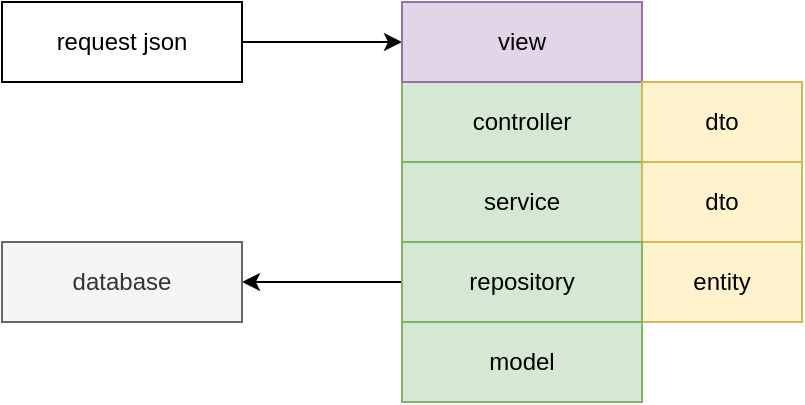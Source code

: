 <mxfile version="14.7.4" type="embed"><diagram id="2kH1UsU6TexDezQx_7MA" name="test"><mxGraphModel dx="1424" dy="747" grid="1" gridSize="10" guides="1" tooltips="1" connect="1" arrows="1" fold="1" page="1" pageScale="1" pageWidth="850" pageHeight="1100" math="0" shadow="0"><root><mxCell id="LPkPpCV0EkhbvFAbJh_--0"/><mxCell id="LPkPpCV0EkhbvFAbJh_--1" parent="LPkPpCV0EkhbvFAbJh_--0"/><mxCell id="oHbvVybQEzz0VKQcz7GT-0" style="edgeStyle=orthogonalEdgeStyle;rounded=0;orthogonalLoop=1;jettySize=auto;html=1;entryX=0;entryY=0.5;entryDx=0;entryDy=0;" parent="LPkPpCV0EkhbvFAbJh_--1" source="4BKHRYfmitr028DzB-_r-0" target="4BKHRYfmitr028DzB-_r-2" edge="1"><mxGeometry relative="1" as="geometry"/></mxCell><mxCell id="4BKHRYfmitr028DzB-_r-0" value="request json" style="rounded=0;whiteSpace=wrap;html=1;" parent="LPkPpCV0EkhbvFAbJh_--1" vertex="1"><mxGeometry x="40" y="40" width="120" height="40" as="geometry"/></mxCell><mxCell id="4BKHRYfmitr028DzB-_r-1" value="controller" style="rounded=0;whiteSpace=wrap;html=1;fillColor=#d5e8d4;strokeColor=#82b366;" parent="LPkPpCV0EkhbvFAbJh_--1" vertex="1"><mxGeometry x="240" y="80" width="120" height="40" as="geometry"/></mxCell><mxCell id="4BKHRYfmitr028DzB-_r-2" value="view" style="rounded=0;whiteSpace=wrap;html=1;fillColor=#e1d5e7;strokeColor=#9673a6;" parent="LPkPpCV0EkhbvFAbJh_--1" vertex="1"><mxGeometry x="240" y="40" width="120" height="40" as="geometry"/></mxCell><mxCell id="4BKHRYfmitr028DzB-_r-3" value="service" style="rounded=0;whiteSpace=wrap;html=1;fillColor=#d5e8d4;strokeColor=#82b366;" parent="LPkPpCV0EkhbvFAbJh_--1" vertex="1"><mxGeometry x="240" y="120" width="120" height="40" as="geometry"/></mxCell><mxCell id="4BKHRYfmitr028DzB-_r-4" value="dto" style="rounded=0;whiteSpace=wrap;html=1;fillColor=#fff2cc;strokeColor=#d6b656;" parent="LPkPpCV0EkhbvFAbJh_--1" vertex="1"><mxGeometry x="360" y="120" width="80" height="40" as="geometry"/></mxCell><mxCell id="4BKHRYfmitr028DzB-_r-5" value="entity" style="rounded=0;whiteSpace=wrap;html=1;fillColor=#fff2cc;strokeColor=#d6b656;" parent="LPkPpCV0EkhbvFAbJh_--1" vertex="1"><mxGeometry x="360" y="160" width="80" height="40" as="geometry"/></mxCell><mxCell id="oHbvVybQEzz0VKQcz7GT-1" style="edgeStyle=orthogonalEdgeStyle;rounded=0;orthogonalLoop=1;jettySize=auto;html=1;entryX=1;entryY=0.5;entryDx=0;entryDy=0;" parent="LPkPpCV0EkhbvFAbJh_--1" source="4BKHRYfmitr028DzB-_r-6" target="4BKHRYfmitr028DzB-_r-9" edge="1"><mxGeometry relative="1" as="geometry"/></mxCell><mxCell id="4BKHRYfmitr028DzB-_r-6" value="repository" style="rounded=0;whiteSpace=wrap;html=1;fillColor=#d5e8d4;strokeColor=#82b366;" parent="LPkPpCV0EkhbvFAbJh_--1" vertex="1"><mxGeometry x="240" y="160" width="120" height="40" as="geometry"/></mxCell><mxCell id="4BKHRYfmitr028DzB-_r-7" value="dto" style="rounded=0;whiteSpace=wrap;html=1;fillColor=#fff2cc;strokeColor=#d6b656;" parent="LPkPpCV0EkhbvFAbJh_--1" vertex="1"><mxGeometry x="360" y="80" width="80" height="40" as="geometry"/></mxCell><mxCell id="4BKHRYfmitr028DzB-_r-8" value="model" style="rounded=0;whiteSpace=wrap;html=1;fillColor=#d5e8d4;strokeColor=#82b366;" parent="LPkPpCV0EkhbvFAbJh_--1" vertex="1"><mxGeometry x="240" y="200" width="120" height="40" as="geometry"/></mxCell><mxCell id="4BKHRYfmitr028DzB-_r-9" value="database" style="rounded=0;whiteSpace=wrap;html=1;fillColor=#f5f5f5;strokeColor=#666666;fontColor=#333333;" parent="LPkPpCV0EkhbvFAbJh_--1" vertex="1"><mxGeometry x="40" y="160" width="120" height="40" as="geometry"/></mxCell></root></mxGraphModel></diagram></mxfile>